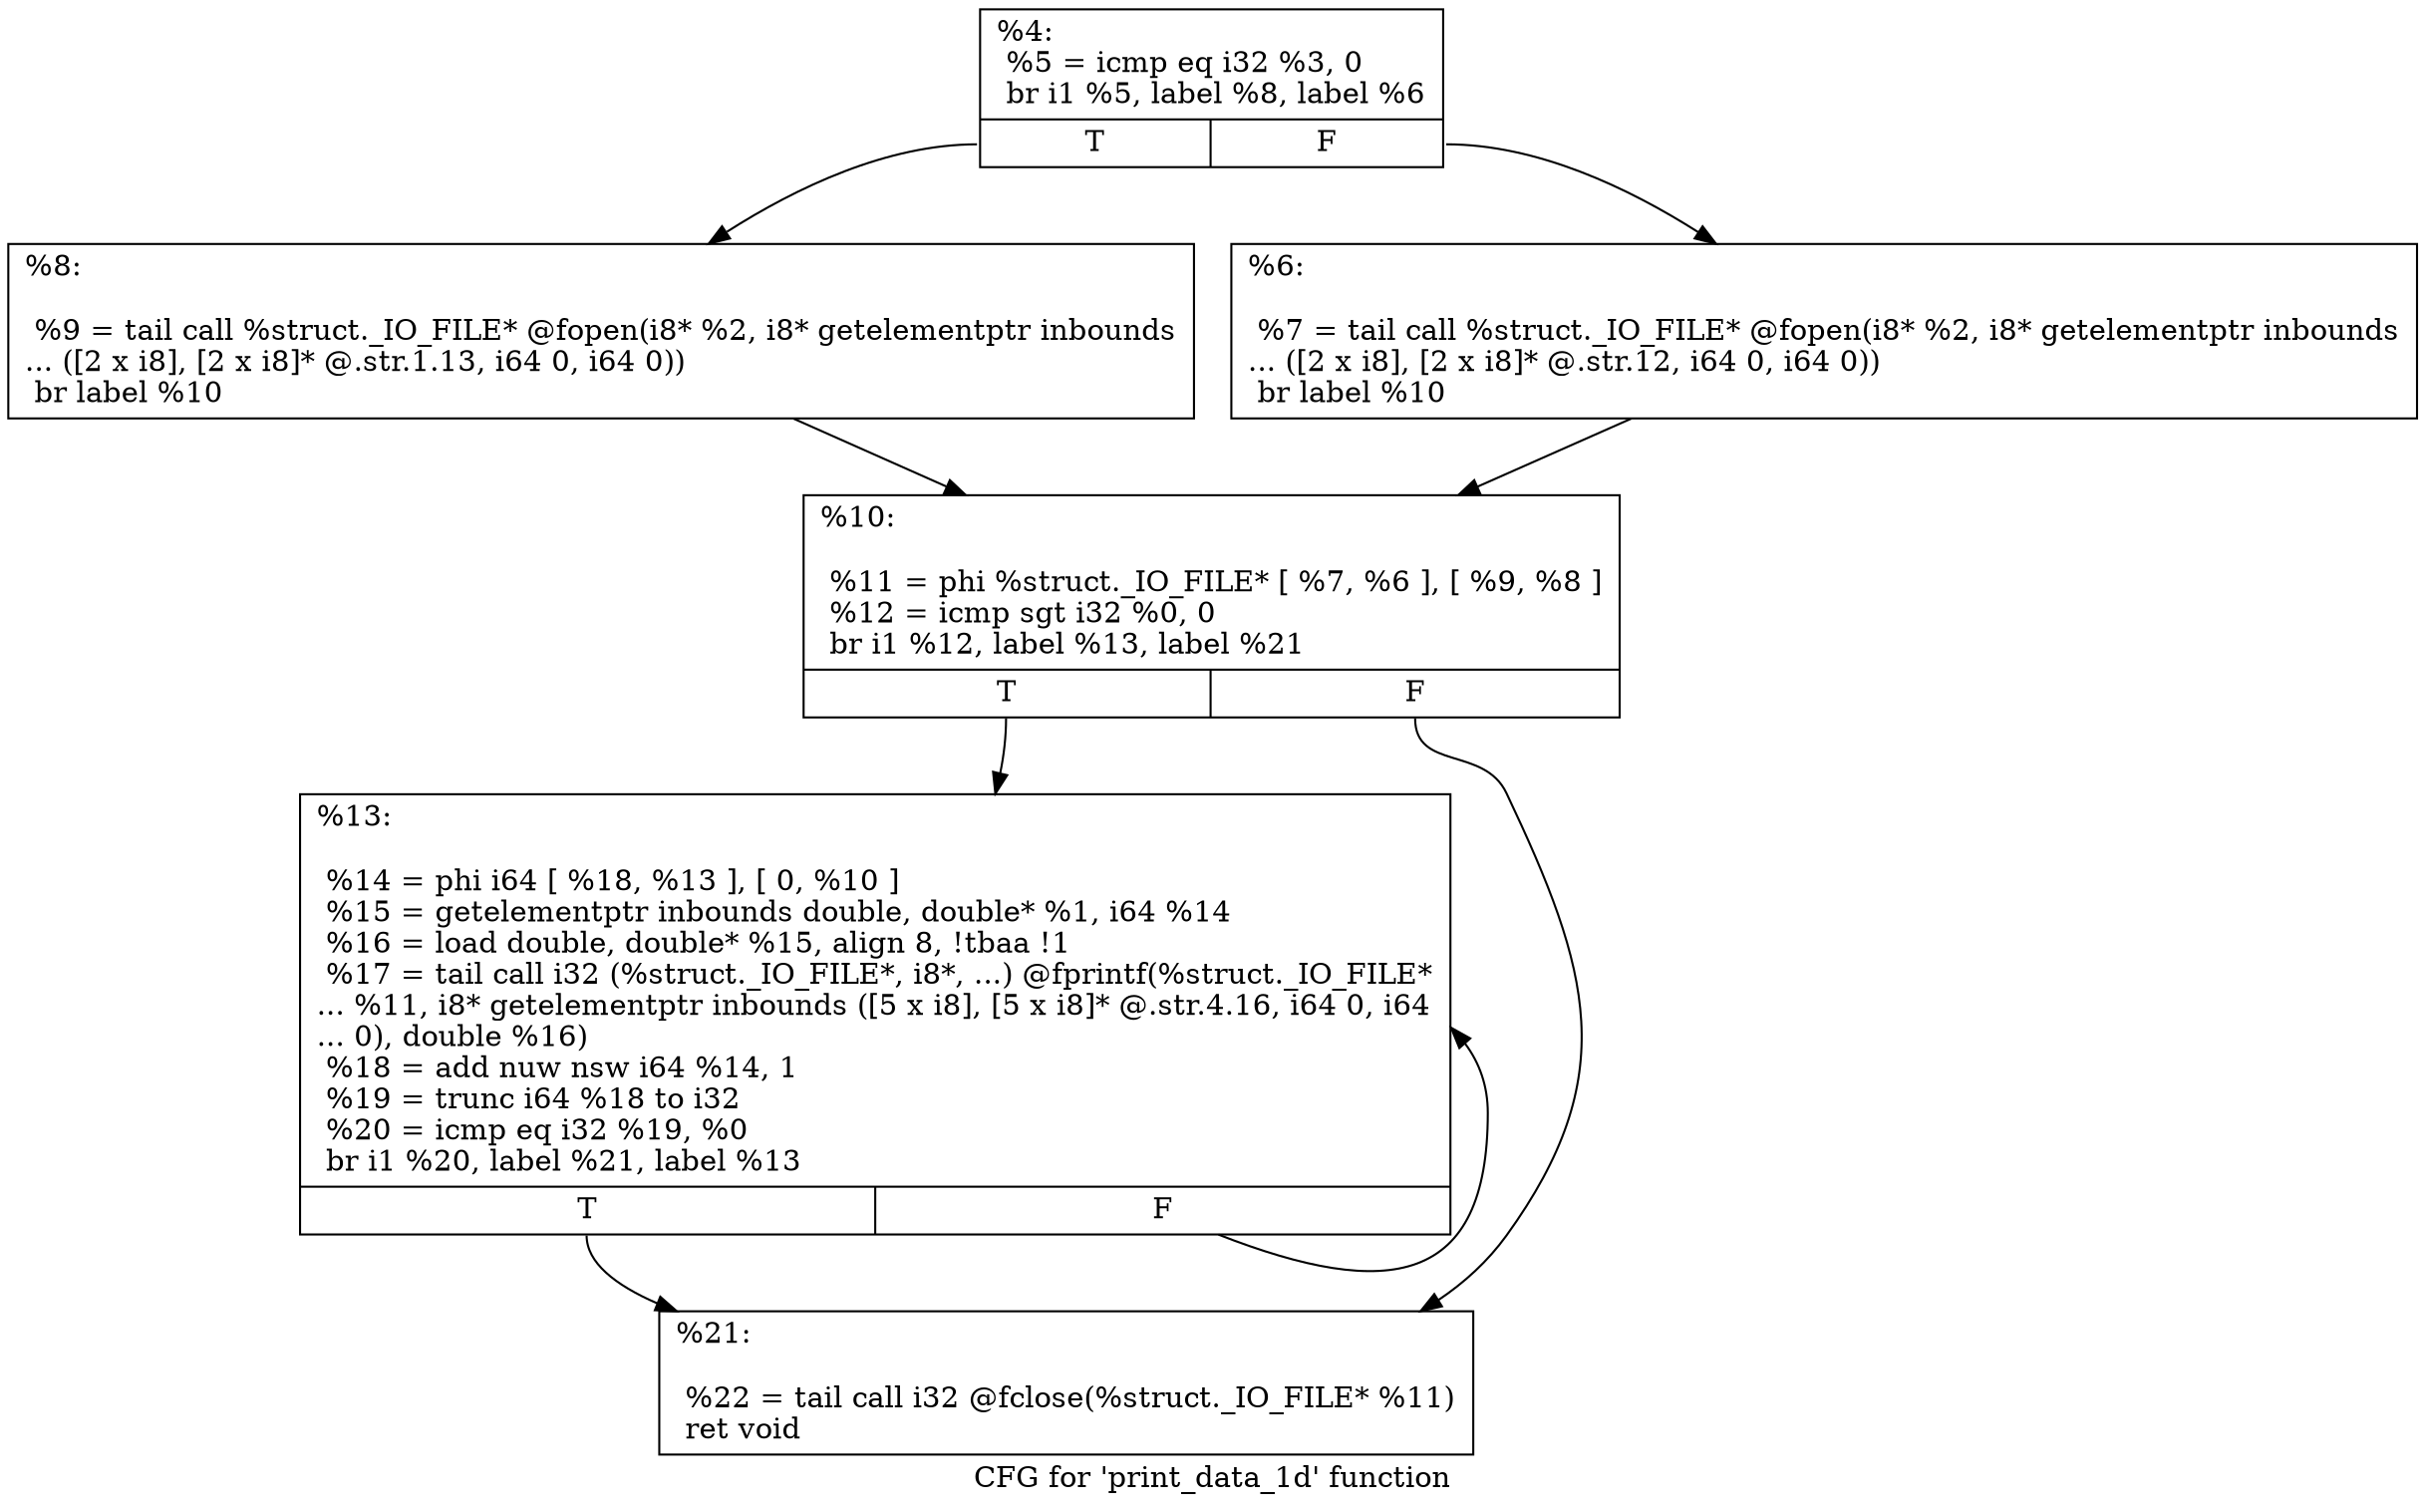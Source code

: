 digraph "CFG for 'print_data_1d' function" {
	label="CFG for 'print_data_1d' function";

	Node0x31776d0 [shape=record,label="{%4:\l  %5 = icmp eq i32 %3, 0\l  br i1 %5, label %8, label %6\l|{<s0>T|<s1>F}}"];
	Node0x31776d0:s0 -> Node0x3177770;
	Node0x31776d0:s1 -> Node0x3177720;
	Node0x3177720 [shape=record,label="{%6:\l\l  %7 = tail call %struct._IO_FILE* @fopen(i8* %2, i8* getelementptr inbounds\l... ([2 x i8], [2 x i8]* @.str.12, i64 0, i64 0))\l  br label %10\l}"];
	Node0x3177720 -> Node0x31777c0;
	Node0x3177770 [shape=record,label="{%8:\l\l  %9 = tail call %struct._IO_FILE* @fopen(i8* %2, i8* getelementptr inbounds\l... ([2 x i8], [2 x i8]* @.str.1.13, i64 0, i64 0))\l  br label %10\l}"];
	Node0x3177770 -> Node0x31777c0;
	Node0x31777c0 [shape=record,label="{%10:\l\l  %11 = phi %struct._IO_FILE* [ %7, %6 ], [ %9, %8 ]\l  %12 = icmp sgt i32 %0, 0\l  br i1 %12, label %13, label %21\l|{<s0>T|<s1>F}}"];
	Node0x31777c0:s0 -> Node0x3177810;
	Node0x31777c0:s1 -> Node0x3177860;
	Node0x3177810 [shape=record,label="{%13:\l\l  %14 = phi i64 [ %18, %13 ], [ 0, %10 ]\l  %15 = getelementptr inbounds double, double* %1, i64 %14\l  %16 = load double, double* %15, align 8, !tbaa !1\l  %17 = tail call i32 (%struct._IO_FILE*, i8*, ...) @fprintf(%struct._IO_FILE*\l... %11, i8* getelementptr inbounds ([5 x i8], [5 x i8]* @.str.4.16, i64 0, i64\l... 0), double %16)\l  %18 = add nuw nsw i64 %14, 1\l  %19 = trunc i64 %18 to i32\l  %20 = icmp eq i32 %19, %0\l  br i1 %20, label %21, label %13\l|{<s0>T|<s1>F}}"];
	Node0x3177810:s0 -> Node0x3177860;
	Node0x3177810:s1 -> Node0x3177810;
	Node0x3177860 [shape=record,label="{%21:\l\l  %22 = tail call i32 @fclose(%struct._IO_FILE* %11)\l  ret void\l}"];
}
